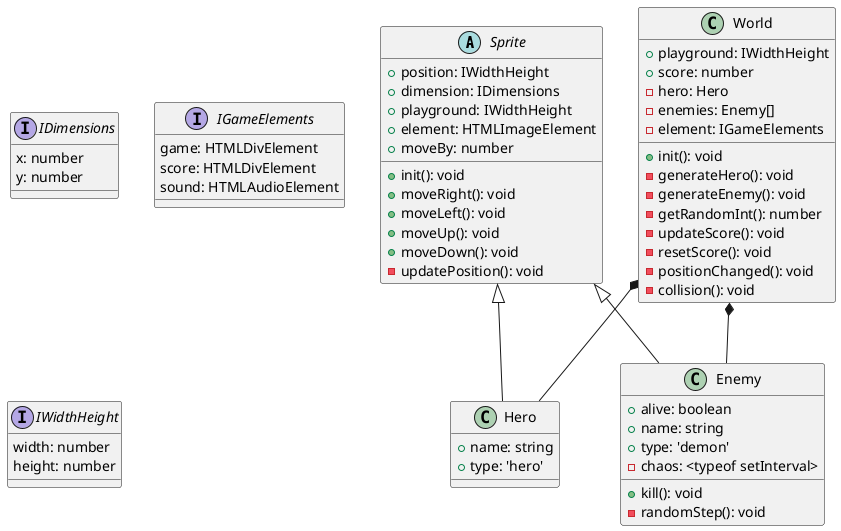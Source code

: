 @startuml
abstract Sprite {
  +position: IWidthHeight
  +dimension: IDimensions
  +playground: IWidthHeight
  +element: HTMLImageElement
  +moveBy: number
  +init(): void
  +moveRight(): void
  +moveLeft(): void
  +moveUp(): void
  +moveDown(): void
  -updatePosition(): void
}
class Hero {
  +name: string
  +type: 'hero'
}
class Enemy {
  +alive: boolean
  +name: string
  +type: 'demon'
  -chaos: <typeof setInterval>
  +kill(): void
  -randomStep(): void
}
class World {
  +playground: IWidthHeight
  +score: number
  -hero: Hero
  -enemies: Enemy[]
  -element: IGameElements
  +init(): void
  -generateHero(): void
  -generateEnemy(): void
  -getRandomInt(): number
  -updateScore(): void
  -resetScore(): void
  -positionChanged(): void
  -collision(): void
}
interface IDimensions {
  x: number
  y: number
}
interface IGameElements {
  game: HTMLDivElement
  score: HTMLDivElement
  sound: HTMLAudioElement
}
interface IWidthHeight {
  width: number
  height: number
}
Sprite <|-- Hero
Sprite <|-- Enemy
World *-- Hero
World *-- Enemy
@enduml